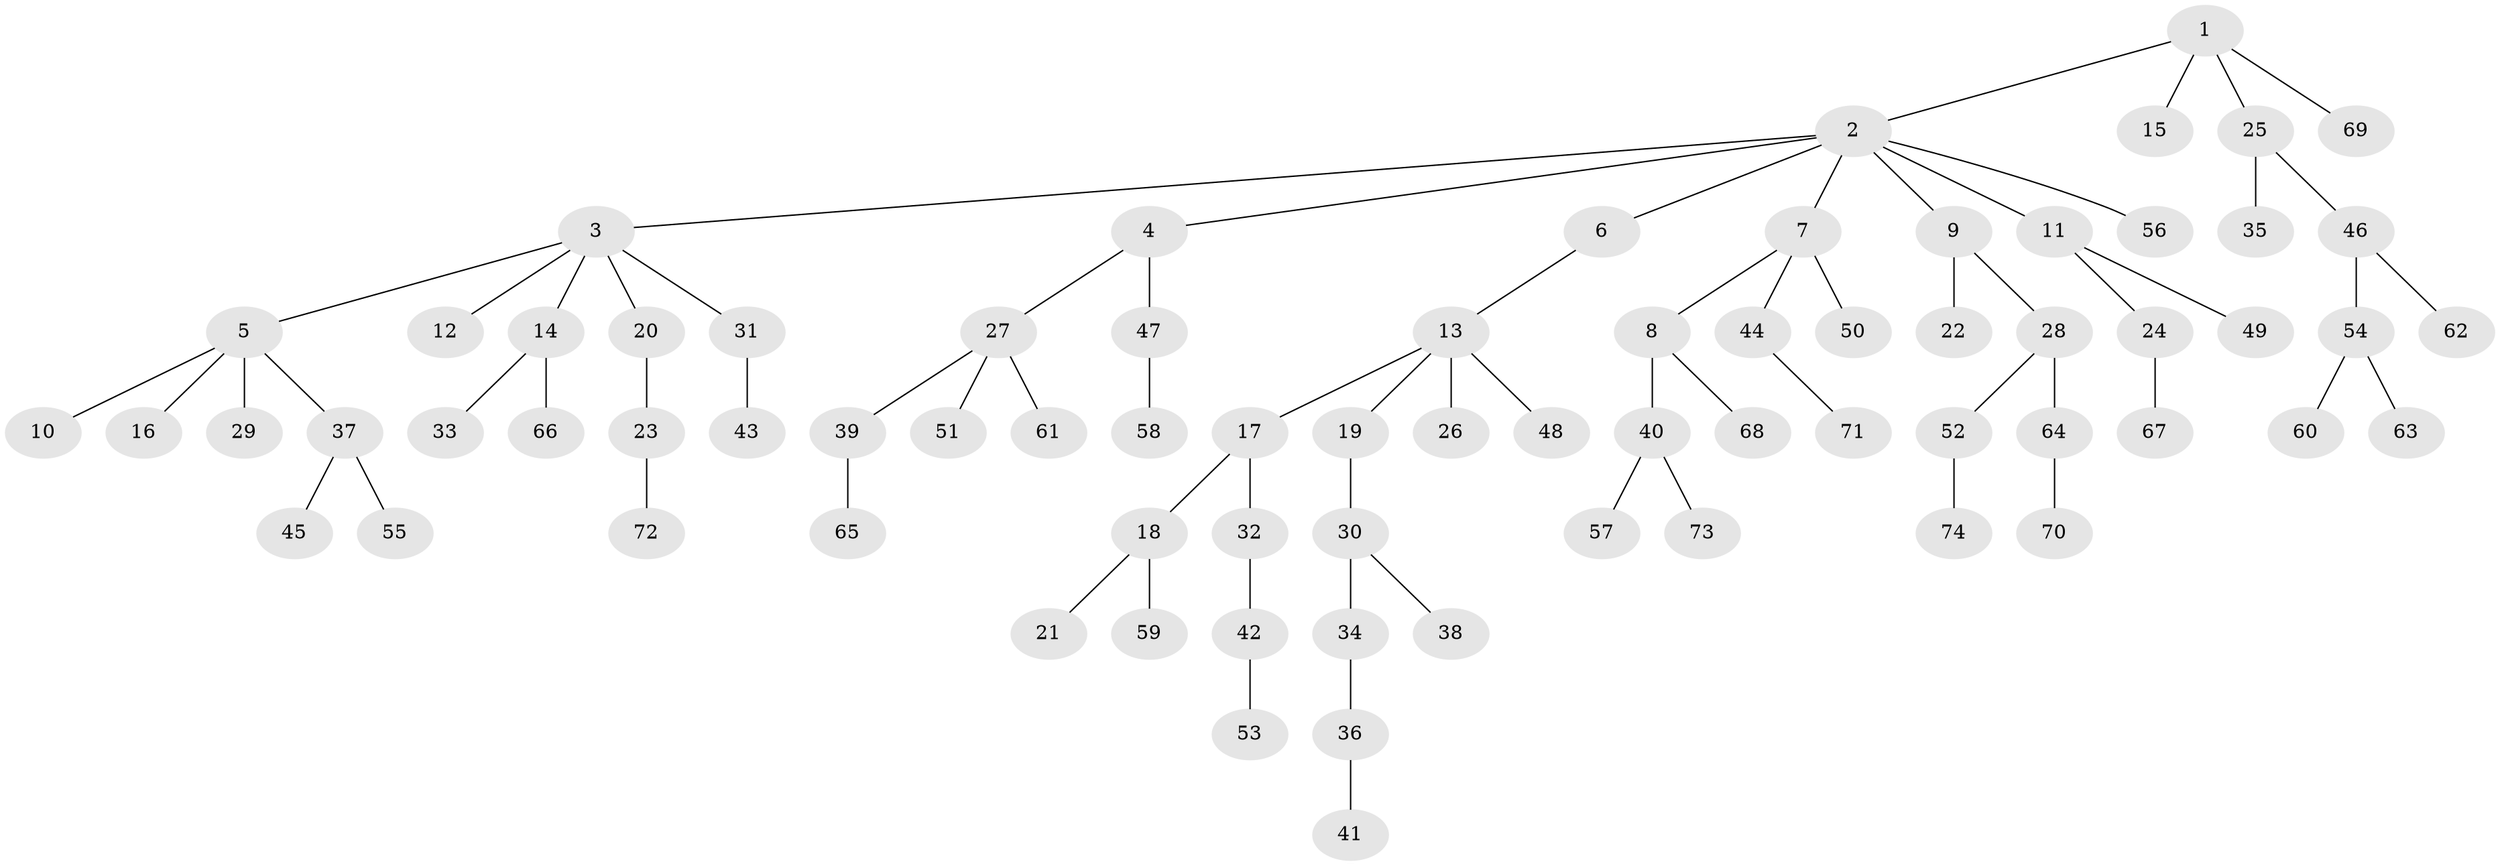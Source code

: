 // Generated by graph-tools (version 1.1) at 2025/15/03/09/25 04:15:30]
// undirected, 74 vertices, 73 edges
graph export_dot {
graph [start="1"]
  node [color=gray90,style=filled];
  1;
  2;
  3;
  4;
  5;
  6;
  7;
  8;
  9;
  10;
  11;
  12;
  13;
  14;
  15;
  16;
  17;
  18;
  19;
  20;
  21;
  22;
  23;
  24;
  25;
  26;
  27;
  28;
  29;
  30;
  31;
  32;
  33;
  34;
  35;
  36;
  37;
  38;
  39;
  40;
  41;
  42;
  43;
  44;
  45;
  46;
  47;
  48;
  49;
  50;
  51;
  52;
  53;
  54;
  55;
  56;
  57;
  58;
  59;
  60;
  61;
  62;
  63;
  64;
  65;
  66;
  67;
  68;
  69;
  70;
  71;
  72;
  73;
  74;
  1 -- 2;
  1 -- 15;
  1 -- 25;
  1 -- 69;
  2 -- 3;
  2 -- 4;
  2 -- 6;
  2 -- 7;
  2 -- 9;
  2 -- 11;
  2 -- 56;
  3 -- 5;
  3 -- 12;
  3 -- 14;
  3 -- 20;
  3 -- 31;
  4 -- 27;
  4 -- 47;
  5 -- 10;
  5 -- 16;
  5 -- 29;
  5 -- 37;
  6 -- 13;
  7 -- 8;
  7 -- 44;
  7 -- 50;
  8 -- 40;
  8 -- 68;
  9 -- 22;
  9 -- 28;
  11 -- 24;
  11 -- 49;
  13 -- 17;
  13 -- 19;
  13 -- 26;
  13 -- 48;
  14 -- 33;
  14 -- 66;
  17 -- 18;
  17 -- 32;
  18 -- 21;
  18 -- 59;
  19 -- 30;
  20 -- 23;
  23 -- 72;
  24 -- 67;
  25 -- 35;
  25 -- 46;
  27 -- 39;
  27 -- 51;
  27 -- 61;
  28 -- 52;
  28 -- 64;
  30 -- 34;
  30 -- 38;
  31 -- 43;
  32 -- 42;
  34 -- 36;
  36 -- 41;
  37 -- 45;
  37 -- 55;
  39 -- 65;
  40 -- 57;
  40 -- 73;
  42 -- 53;
  44 -- 71;
  46 -- 54;
  46 -- 62;
  47 -- 58;
  52 -- 74;
  54 -- 60;
  54 -- 63;
  64 -- 70;
}
